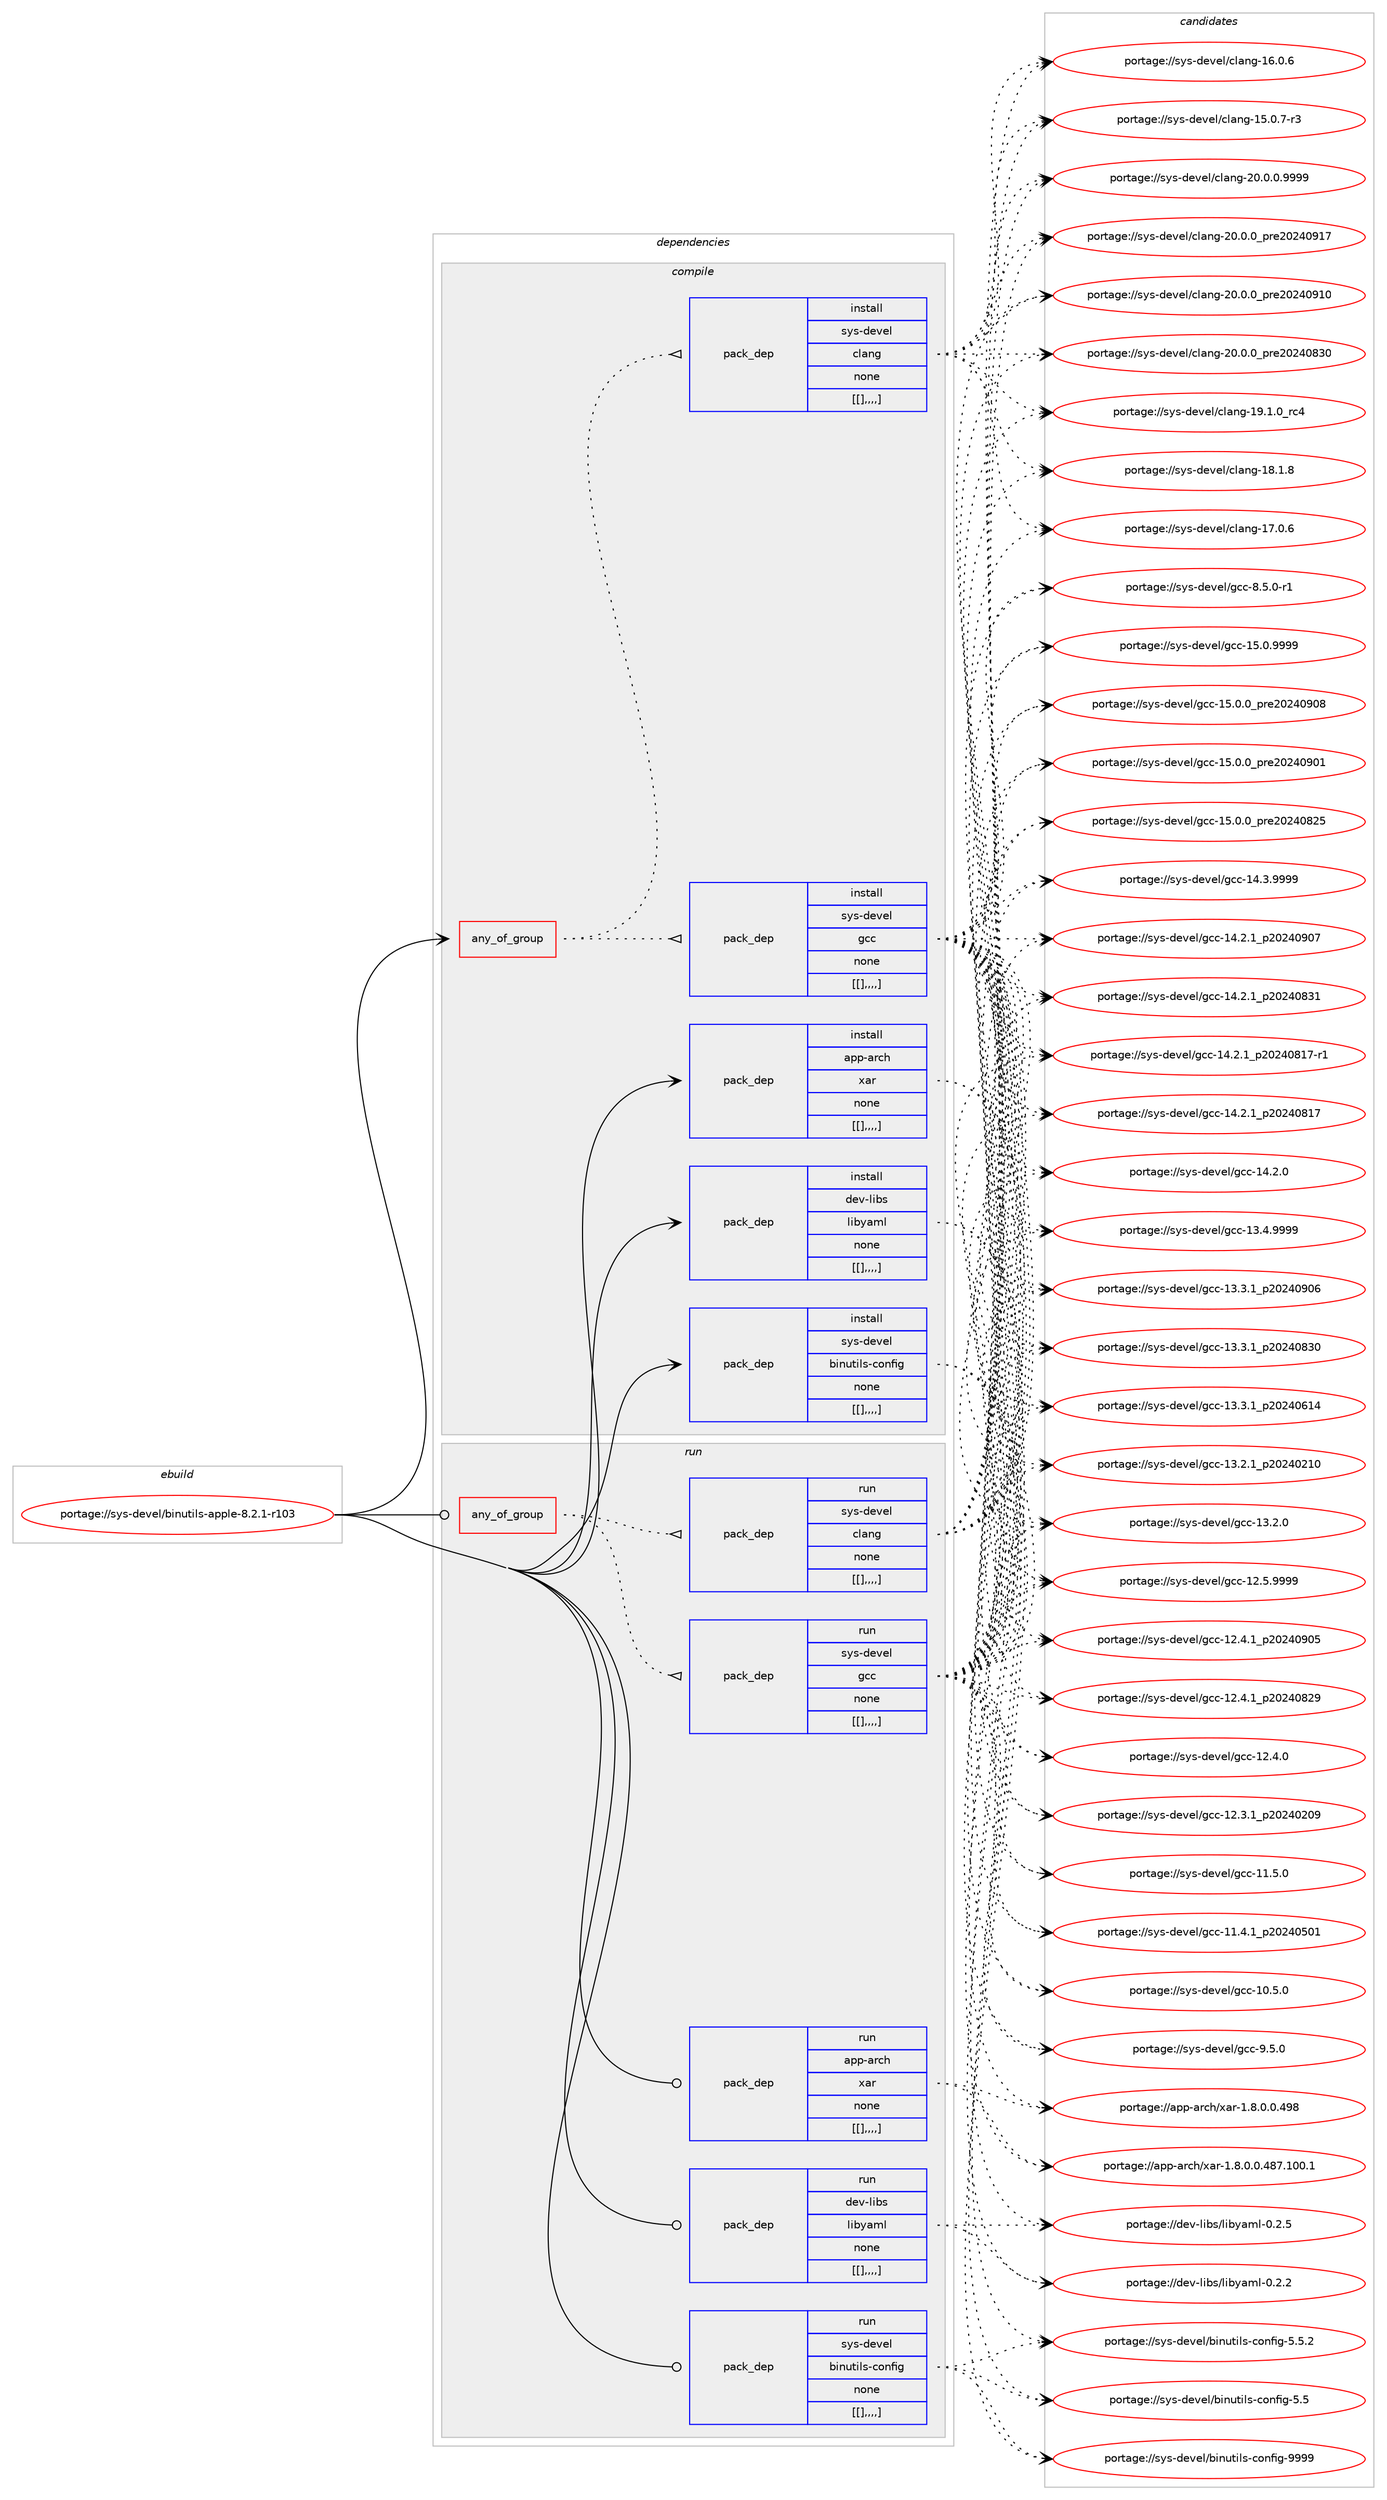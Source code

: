 digraph prolog {

# *************
# Graph options
# *************

newrank=true;
concentrate=true;
compound=true;
graph [rankdir=LR,fontname=Helvetica,fontsize=10,ranksep=1.5];#, ranksep=2.5, nodesep=0.2];
edge  [arrowhead=vee];
node  [fontname=Helvetica,fontsize=10];

# **********
# The ebuild
# **********

subgraph cluster_leftcol {
color=gray;
label=<<i>ebuild</i>>;
id [label="portage://sys-devel/binutils-apple-8.2.1-r103", color=red, width=4, href="../sys-devel/binutils-apple-8.2.1-r103.svg"];
}

# ****************
# The dependencies
# ****************

subgraph cluster_midcol {
color=gray;
label=<<i>dependencies</i>>;
subgraph cluster_compile {
fillcolor="#eeeeee";
style=filled;
label=<<i>compile</i>>;
subgraph any2868 {
dependency449616 [label=<<TABLE BORDER="0" CELLBORDER="1" CELLSPACING="0" CELLPADDING="4"><TR><TD CELLPADDING="10">any_of_group</TD></TR></TABLE>>, shape=none, color=red];subgraph pack327346 {
dependency449617 [label=<<TABLE BORDER="0" CELLBORDER="1" CELLSPACING="0" CELLPADDING="4" WIDTH="220"><TR><TD ROWSPAN="6" CELLPADDING="30">pack_dep</TD></TR><TR><TD WIDTH="110">install</TD></TR><TR><TD>sys-devel</TD></TR><TR><TD>gcc</TD></TR><TR><TD>none</TD></TR><TR><TD>[[],,,,]</TD></TR></TABLE>>, shape=none, color=blue];
}
dependency449616:e -> dependency449617:w [weight=20,style="dotted",arrowhead="oinv"];
subgraph pack327347 {
dependency449618 [label=<<TABLE BORDER="0" CELLBORDER="1" CELLSPACING="0" CELLPADDING="4" WIDTH="220"><TR><TD ROWSPAN="6" CELLPADDING="30">pack_dep</TD></TR><TR><TD WIDTH="110">install</TD></TR><TR><TD>sys-devel</TD></TR><TR><TD>clang</TD></TR><TR><TD>none</TD></TR><TR><TD>[[],,,,]</TD></TR></TABLE>>, shape=none, color=blue];
}
dependency449616:e -> dependency449618:w [weight=20,style="dotted",arrowhead="oinv"];
}
id:e -> dependency449616:w [weight=20,style="solid",arrowhead="vee"];
subgraph pack327348 {
dependency449619 [label=<<TABLE BORDER="0" CELLBORDER="1" CELLSPACING="0" CELLPADDING="4" WIDTH="220"><TR><TD ROWSPAN="6" CELLPADDING="30">pack_dep</TD></TR><TR><TD WIDTH="110">install</TD></TR><TR><TD>app-arch</TD></TR><TR><TD>xar</TD></TR><TR><TD>none</TD></TR><TR><TD>[[],,,,]</TD></TR></TABLE>>, shape=none, color=blue];
}
id:e -> dependency449619:w [weight=20,style="solid",arrowhead="vee"];
subgraph pack327349 {
dependency449620 [label=<<TABLE BORDER="0" CELLBORDER="1" CELLSPACING="0" CELLPADDING="4" WIDTH="220"><TR><TD ROWSPAN="6" CELLPADDING="30">pack_dep</TD></TR><TR><TD WIDTH="110">install</TD></TR><TR><TD>dev-libs</TD></TR><TR><TD>libyaml</TD></TR><TR><TD>none</TD></TR><TR><TD>[[],,,,]</TD></TR></TABLE>>, shape=none, color=blue];
}
id:e -> dependency449620:w [weight=20,style="solid",arrowhead="vee"];
subgraph pack327350 {
dependency449621 [label=<<TABLE BORDER="0" CELLBORDER="1" CELLSPACING="0" CELLPADDING="4" WIDTH="220"><TR><TD ROWSPAN="6" CELLPADDING="30">pack_dep</TD></TR><TR><TD WIDTH="110">install</TD></TR><TR><TD>sys-devel</TD></TR><TR><TD>binutils-config</TD></TR><TR><TD>none</TD></TR><TR><TD>[[],,,,]</TD></TR></TABLE>>, shape=none, color=blue];
}
id:e -> dependency449621:w [weight=20,style="solid",arrowhead="vee"];
}
subgraph cluster_compileandrun {
fillcolor="#eeeeee";
style=filled;
label=<<i>compile and run</i>>;
}
subgraph cluster_run {
fillcolor="#eeeeee";
style=filled;
label=<<i>run</i>>;
subgraph any2869 {
dependency449622 [label=<<TABLE BORDER="0" CELLBORDER="1" CELLSPACING="0" CELLPADDING="4"><TR><TD CELLPADDING="10">any_of_group</TD></TR></TABLE>>, shape=none, color=red];subgraph pack327351 {
dependency449623 [label=<<TABLE BORDER="0" CELLBORDER="1" CELLSPACING="0" CELLPADDING="4" WIDTH="220"><TR><TD ROWSPAN="6" CELLPADDING="30">pack_dep</TD></TR><TR><TD WIDTH="110">run</TD></TR><TR><TD>sys-devel</TD></TR><TR><TD>gcc</TD></TR><TR><TD>none</TD></TR><TR><TD>[[],,,,]</TD></TR></TABLE>>, shape=none, color=blue];
}
dependency449622:e -> dependency449623:w [weight=20,style="dotted",arrowhead="oinv"];
subgraph pack327352 {
dependency449624 [label=<<TABLE BORDER="0" CELLBORDER="1" CELLSPACING="0" CELLPADDING="4" WIDTH="220"><TR><TD ROWSPAN="6" CELLPADDING="30">pack_dep</TD></TR><TR><TD WIDTH="110">run</TD></TR><TR><TD>sys-devel</TD></TR><TR><TD>clang</TD></TR><TR><TD>none</TD></TR><TR><TD>[[],,,,]</TD></TR></TABLE>>, shape=none, color=blue];
}
dependency449622:e -> dependency449624:w [weight=20,style="dotted",arrowhead="oinv"];
}
id:e -> dependency449622:w [weight=20,style="solid",arrowhead="odot"];
subgraph pack327353 {
dependency449625 [label=<<TABLE BORDER="0" CELLBORDER="1" CELLSPACING="0" CELLPADDING="4" WIDTH="220"><TR><TD ROWSPAN="6" CELLPADDING="30">pack_dep</TD></TR><TR><TD WIDTH="110">run</TD></TR><TR><TD>app-arch</TD></TR><TR><TD>xar</TD></TR><TR><TD>none</TD></TR><TR><TD>[[],,,,]</TD></TR></TABLE>>, shape=none, color=blue];
}
id:e -> dependency449625:w [weight=20,style="solid",arrowhead="odot"];
subgraph pack327354 {
dependency449626 [label=<<TABLE BORDER="0" CELLBORDER="1" CELLSPACING="0" CELLPADDING="4" WIDTH="220"><TR><TD ROWSPAN="6" CELLPADDING="30">pack_dep</TD></TR><TR><TD WIDTH="110">run</TD></TR><TR><TD>dev-libs</TD></TR><TR><TD>libyaml</TD></TR><TR><TD>none</TD></TR><TR><TD>[[],,,,]</TD></TR></TABLE>>, shape=none, color=blue];
}
id:e -> dependency449626:w [weight=20,style="solid",arrowhead="odot"];
subgraph pack327355 {
dependency449627 [label=<<TABLE BORDER="0" CELLBORDER="1" CELLSPACING="0" CELLPADDING="4" WIDTH="220"><TR><TD ROWSPAN="6" CELLPADDING="30">pack_dep</TD></TR><TR><TD WIDTH="110">run</TD></TR><TR><TD>sys-devel</TD></TR><TR><TD>binutils-config</TD></TR><TR><TD>none</TD></TR><TR><TD>[[],,,,]</TD></TR></TABLE>>, shape=none, color=blue];
}
id:e -> dependency449627:w [weight=20,style="solid",arrowhead="odot"];
}
}

# **************
# The candidates
# **************

subgraph cluster_choices {
rank=same;
color=gray;
label=<<i>candidates</i>>;

subgraph choice327346 {
color=black;
nodesep=1;
choice1151211154510010111810110847103999945495346484657575757 [label="portage://sys-devel/gcc-15.0.9999", color=red, width=4,href="../sys-devel/gcc-15.0.9999.svg"];
choice1151211154510010111810110847103999945495346484648951121141015048505248574856 [label="portage://sys-devel/gcc-15.0.0_pre20240908", color=red, width=4,href="../sys-devel/gcc-15.0.0_pre20240908.svg"];
choice1151211154510010111810110847103999945495346484648951121141015048505248574849 [label="portage://sys-devel/gcc-15.0.0_pre20240901", color=red, width=4,href="../sys-devel/gcc-15.0.0_pre20240901.svg"];
choice1151211154510010111810110847103999945495346484648951121141015048505248565053 [label="portage://sys-devel/gcc-15.0.0_pre20240825", color=red, width=4,href="../sys-devel/gcc-15.0.0_pre20240825.svg"];
choice1151211154510010111810110847103999945495246514657575757 [label="portage://sys-devel/gcc-14.3.9999", color=red, width=4,href="../sys-devel/gcc-14.3.9999.svg"];
choice1151211154510010111810110847103999945495246504649951125048505248574855 [label="portage://sys-devel/gcc-14.2.1_p20240907", color=red, width=4,href="../sys-devel/gcc-14.2.1_p20240907.svg"];
choice1151211154510010111810110847103999945495246504649951125048505248565149 [label="portage://sys-devel/gcc-14.2.1_p20240831", color=red, width=4,href="../sys-devel/gcc-14.2.1_p20240831.svg"];
choice11512111545100101118101108471039999454952465046499511250485052485649554511449 [label="portage://sys-devel/gcc-14.2.1_p20240817-r1", color=red, width=4,href="../sys-devel/gcc-14.2.1_p20240817-r1.svg"];
choice1151211154510010111810110847103999945495246504649951125048505248564955 [label="portage://sys-devel/gcc-14.2.1_p20240817", color=red, width=4,href="../sys-devel/gcc-14.2.1_p20240817.svg"];
choice1151211154510010111810110847103999945495246504648 [label="portage://sys-devel/gcc-14.2.0", color=red, width=4,href="../sys-devel/gcc-14.2.0.svg"];
choice1151211154510010111810110847103999945495146524657575757 [label="portage://sys-devel/gcc-13.4.9999", color=red, width=4,href="../sys-devel/gcc-13.4.9999.svg"];
choice1151211154510010111810110847103999945495146514649951125048505248574854 [label="portage://sys-devel/gcc-13.3.1_p20240906", color=red, width=4,href="../sys-devel/gcc-13.3.1_p20240906.svg"];
choice1151211154510010111810110847103999945495146514649951125048505248565148 [label="portage://sys-devel/gcc-13.3.1_p20240830", color=red, width=4,href="../sys-devel/gcc-13.3.1_p20240830.svg"];
choice1151211154510010111810110847103999945495146514649951125048505248544952 [label="portage://sys-devel/gcc-13.3.1_p20240614", color=red, width=4,href="../sys-devel/gcc-13.3.1_p20240614.svg"];
choice1151211154510010111810110847103999945495146504649951125048505248504948 [label="portage://sys-devel/gcc-13.2.1_p20240210", color=red, width=4,href="../sys-devel/gcc-13.2.1_p20240210.svg"];
choice1151211154510010111810110847103999945495146504648 [label="portage://sys-devel/gcc-13.2.0", color=red, width=4,href="../sys-devel/gcc-13.2.0.svg"];
choice1151211154510010111810110847103999945495046534657575757 [label="portage://sys-devel/gcc-12.5.9999", color=red, width=4,href="../sys-devel/gcc-12.5.9999.svg"];
choice1151211154510010111810110847103999945495046524649951125048505248574853 [label="portage://sys-devel/gcc-12.4.1_p20240905", color=red, width=4,href="../sys-devel/gcc-12.4.1_p20240905.svg"];
choice1151211154510010111810110847103999945495046524649951125048505248565057 [label="portage://sys-devel/gcc-12.4.1_p20240829", color=red, width=4,href="../sys-devel/gcc-12.4.1_p20240829.svg"];
choice1151211154510010111810110847103999945495046524648 [label="portage://sys-devel/gcc-12.4.0", color=red, width=4,href="../sys-devel/gcc-12.4.0.svg"];
choice1151211154510010111810110847103999945495046514649951125048505248504857 [label="portage://sys-devel/gcc-12.3.1_p20240209", color=red, width=4,href="../sys-devel/gcc-12.3.1_p20240209.svg"];
choice1151211154510010111810110847103999945494946534648 [label="portage://sys-devel/gcc-11.5.0", color=red, width=4,href="../sys-devel/gcc-11.5.0.svg"];
choice1151211154510010111810110847103999945494946524649951125048505248534849 [label="portage://sys-devel/gcc-11.4.1_p20240501", color=red, width=4,href="../sys-devel/gcc-11.4.1_p20240501.svg"];
choice1151211154510010111810110847103999945494846534648 [label="portage://sys-devel/gcc-10.5.0", color=red, width=4,href="../sys-devel/gcc-10.5.0.svg"];
choice11512111545100101118101108471039999455746534648 [label="portage://sys-devel/gcc-9.5.0", color=red, width=4,href="../sys-devel/gcc-9.5.0.svg"];
choice115121115451001011181011084710399994556465346484511449 [label="portage://sys-devel/gcc-8.5.0-r1", color=red, width=4,href="../sys-devel/gcc-8.5.0-r1.svg"];
dependency449617:e -> choice1151211154510010111810110847103999945495346484657575757:w [style=dotted,weight="100"];
dependency449617:e -> choice1151211154510010111810110847103999945495346484648951121141015048505248574856:w [style=dotted,weight="100"];
dependency449617:e -> choice1151211154510010111810110847103999945495346484648951121141015048505248574849:w [style=dotted,weight="100"];
dependency449617:e -> choice1151211154510010111810110847103999945495346484648951121141015048505248565053:w [style=dotted,weight="100"];
dependency449617:e -> choice1151211154510010111810110847103999945495246514657575757:w [style=dotted,weight="100"];
dependency449617:e -> choice1151211154510010111810110847103999945495246504649951125048505248574855:w [style=dotted,weight="100"];
dependency449617:e -> choice1151211154510010111810110847103999945495246504649951125048505248565149:w [style=dotted,weight="100"];
dependency449617:e -> choice11512111545100101118101108471039999454952465046499511250485052485649554511449:w [style=dotted,weight="100"];
dependency449617:e -> choice1151211154510010111810110847103999945495246504649951125048505248564955:w [style=dotted,weight="100"];
dependency449617:e -> choice1151211154510010111810110847103999945495246504648:w [style=dotted,weight="100"];
dependency449617:e -> choice1151211154510010111810110847103999945495146524657575757:w [style=dotted,weight="100"];
dependency449617:e -> choice1151211154510010111810110847103999945495146514649951125048505248574854:w [style=dotted,weight="100"];
dependency449617:e -> choice1151211154510010111810110847103999945495146514649951125048505248565148:w [style=dotted,weight="100"];
dependency449617:e -> choice1151211154510010111810110847103999945495146514649951125048505248544952:w [style=dotted,weight="100"];
dependency449617:e -> choice1151211154510010111810110847103999945495146504649951125048505248504948:w [style=dotted,weight="100"];
dependency449617:e -> choice1151211154510010111810110847103999945495146504648:w [style=dotted,weight="100"];
dependency449617:e -> choice1151211154510010111810110847103999945495046534657575757:w [style=dotted,weight="100"];
dependency449617:e -> choice1151211154510010111810110847103999945495046524649951125048505248574853:w [style=dotted,weight="100"];
dependency449617:e -> choice1151211154510010111810110847103999945495046524649951125048505248565057:w [style=dotted,weight="100"];
dependency449617:e -> choice1151211154510010111810110847103999945495046524648:w [style=dotted,weight="100"];
dependency449617:e -> choice1151211154510010111810110847103999945495046514649951125048505248504857:w [style=dotted,weight="100"];
dependency449617:e -> choice1151211154510010111810110847103999945494946534648:w [style=dotted,weight="100"];
dependency449617:e -> choice1151211154510010111810110847103999945494946524649951125048505248534849:w [style=dotted,weight="100"];
dependency449617:e -> choice1151211154510010111810110847103999945494846534648:w [style=dotted,weight="100"];
dependency449617:e -> choice11512111545100101118101108471039999455746534648:w [style=dotted,weight="100"];
dependency449617:e -> choice115121115451001011181011084710399994556465346484511449:w [style=dotted,weight="100"];
}
subgraph choice327347 {
color=black;
nodesep=1;
choice11512111545100101118101108479910897110103455048464846484657575757 [label="portage://sys-devel/clang-20.0.0.9999", color=red, width=4,href="../sys-devel/clang-20.0.0.9999.svg"];
choice1151211154510010111810110847991089711010345504846484648951121141015048505248574955 [label="portage://sys-devel/clang-20.0.0_pre20240917", color=red, width=4,href="../sys-devel/clang-20.0.0_pre20240917.svg"];
choice1151211154510010111810110847991089711010345504846484648951121141015048505248574948 [label="portage://sys-devel/clang-20.0.0_pre20240910", color=red, width=4,href="../sys-devel/clang-20.0.0_pre20240910.svg"];
choice1151211154510010111810110847991089711010345504846484648951121141015048505248565148 [label="portage://sys-devel/clang-20.0.0_pre20240830", color=red, width=4,href="../sys-devel/clang-20.0.0_pre20240830.svg"];
choice1151211154510010111810110847991089711010345495746494648951149952 [label="portage://sys-devel/clang-19.1.0_rc4", color=red, width=4,href="../sys-devel/clang-19.1.0_rc4.svg"];
choice1151211154510010111810110847991089711010345495646494656 [label="portage://sys-devel/clang-18.1.8", color=red, width=4,href="../sys-devel/clang-18.1.8.svg"];
choice1151211154510010111810110847991089711010345495546484654 [label="portage://sys-devel/clang-17.0.6", color=red, width=4,href="../sys-devel/clang-17.0.6.svg"];
choice1151211154510010111810110847991089711010345495446484654 [label="portage://sys-devel/clang-16.0.6", color=red, width=4,href="../sys-devel/clang-16.0.6.svg"];
choice11512111545100101118101108479910897110103454953464846554511451 [label="portage://sys-devel/clang-15.0.7-r3", color=red, width=4,href="../sys-devel/clang-15.0.7-r3.svg"];
dependency449618:e -> choice11512111545100101118101108479910897110103455048464846484657575757:w [style=dotted,weight="100"];
dependency449618:e -> choice1151211154510010111810110847991089711010345504846484648951121141015048505248574955:w [style=dotted,weight="100"];
dependency449618:e -> choice1151211154510010111810110847991089711010345504846484648951121141015048505248574948:w [style=dotted,weight="100"];
dependency449618:e -> choice1151211154510010111810110847991089711010345504846484648951121141015048505248565148:w [style=dotted,weight="100"];
dependency449618:e -> choice1151211154510010111810110847991089711010345495746494648951149952:w [style=dotted,weight="100"];
dependency449618:e -> choice1151211154510010111810110847991089711010345495646494656:w [style=dotted,weight="100"];
dependency449618:e -> choice1151211154510010111810110847991089711010345495546484654:w [style=dotted,weight="100"];
dependency449618:e -> choice1151211154510010111810110847991089711010345495446484654:w [style=dotted,weight="100"];
dependency449618:e -> choice11512111545100101118101108479910897110103454953464846554511451:w [style=dotted,weight="100"];
}
subgraph choice327348 {
color=black;
nodesep=1;
choice971121124597114991044712097114454946564648464846525756 [label="portage://app-arch/xar-1.8.0.0.498", color=red, width=4,href="../app-arch/xar-1.8.0.0.498.svg"];
choice971121124597114991044712097114454946564648464846525655464948484649 [label="portage://app-arch/xar-1.8.0.0.487.100.1", color=red, width=4,href="../app-arch/xar-1.8.0.0.487.100.1.svg"];
dependency449619:e -> choice971121124597114991044712097114454946564648464846525756:w [style=dotted,weight="100"];
dependency449619:e -> choice971121124597114991044712097114454946564648464846525655464948484649:w [style=dotted,weight="100"];
}
subgraph choice327349 {
color=black;
nodesep=1;
choice1001011184510810598115471081059812197109108454846504653 [label="portage://dev-libs/libyaml-0.2.5", color=red, width=4,href="../dev-libs/libyaml-0.2.5.svg"];
choice1001011184510810598115471081059812197109108454846504650 [label="portage://dev-libs/libyaml-0.2.2", color=red, width=4,href="../dev-libs/libyaml-0.2.2.svg"];
dependency449620:e -> choice1001011184510810598115471081059812197109108454846504653:w [style=dotted,weight="100"];
dependency449620:e -> choice1001011184510810598115471081059812197109108454846504650:w [style=dotted,weight="100"];
}
subgraph choice327350 {
color=black;
nodesep=1;
choice11512111545100101118101108479810511011711610510811545991111101021051034557575757 [label="portage://sys-devel/binutils-config-9999", color=red, width=4,href="../sys-devel/binutils-config-9999.svg"];
choice1151211154510010111810110847981051101171161051081154599111110102105103455346534650 [label="portage://sys-devel/binutils-config-5.5.2", color=red, width=4,href="../sys-devel/binutils-config-5.5.2.svg"];
choice115121115451001011181011084798105110117116105108115459911111010210510345534653 [label="portage://sys-devel/binutils-config-5.5", color=red, width=4,href="../sys-devel/binutils-config-5.5.svg"];
dependency449621:e -> choice11512111545100101118101108479810511011711610510811545991111101021051034557575757:w [style=dotted,weight="100"];
dependency449621:e -> choice1151211154510010111810110847981051101171161051081154599111110102105103455346534650:w [style=dotted,weight="100"];
dependency449621:e -> choice115121115451001011181011084798105110117116105108115459911111010210510345534653:w [style=dotted,weight="100"];
}
subgraph choice327351 {
color=black;
nodesep=1;
choice1151211154510010111810110847103999945495346484657575757 [label="portage://sys-devel/gcc-15.0.9999", color=red, width=4,href="../sys-devel/gcc-15.0.9999.svg"];
choice1151211154510010111810110847103999945495346484648951121141015048505248574856 [label="portage://sys-devel/gcc-15.0.0_pre20240908", color=red, width=4,href="../sys-devel/gcc-15.0.0_pre20240908.svg"];
choice1151211154510010111810110847103999945495346484648951121141015048505248574849 [label="portage://sys-devel/gcc-15.0.0_pre20240901", color=red, width=4,href="../sys-devel/gcc-15.0.0_pre20240901.svg"];
choice1151211154510010111810110847103999945495346484648951121141015048505248565053 [label="portage://sys-devel/gcc-15.0.0_pre20240825", color=red, width=4,href="../sys-devel/gcc-15.0.0_pre20240825.svg"];
choice1151211154510010111810110847103999945495246514657575757 [label="portage://sys-devel/gcc-14.3.9999", color=red, width=4,href="../sys-devel/gcc-14.3.9999.svg"];
choice1151211154510010111810110847103999945495246504649951125048505248574855 [label="portage://sys-devel/gcc-14.2.1_p20240907", color=red, width=4,href="../sys-devel/gcc-14.2.1_p20240907.svg"];
choice1151211154510010111810110847103999945495246504649951125048505248565149 [label="portage://sys-devel/gcc-14.2.1_p20240831", color=red, width=4,href="../sys-devel/gcc-14.2.1_p20240831.svg"];
choice11512111545100101118101108471039999454952465046499511250485052485649554511449 [label="portage://sys-devel/gcc-14.2.1_p20240817-r1", color=red, width=4,href="../sys-devel/gcc-14.2.1_p20240817-r1.svg"];
choice1151211154510010111810110847103999945495246504649951125048505248564955 [label="portage://sys-devel/gcc-14.2.1_p20240817", color=red, width=4,href="../sys-devel/gcc-14.2.1_p20240817.svg"];
choice1151211154510010111810110847103999945495246504648 [label="portage://sys-devel/gcc-14.2.0", color=red, width=4,href="../sys-devel/gcc-14.2.0.svg"];
choice1151211154510010111810110847103999945495146524657575757 [label="portage://sys-devel/gcc-13.4.9999", color=red, width=4,href="../sys-devel/gcc-13.4.9999.svg"];
choice1151211154510010111810110847103999945495146514649951125048505248574854 [label="portage://sys-devel/gcc-13.3.1_p20240906", color=red, width=4,href="../sys-devel/gcc-13.3.1_p20240906.svg"];
choice1151211154510010111810110847103999945495146514649951125048505248565148 [label="portage://sys-devel/gcc-13.3.1_p20240830", color=red, width=4,href="../sys-devel/gcc-13.3.1_p20240830.svg"];
choice1151211154510010111810110847103999945495146514649951125048505248544952 [label="portage://sys-devel/gcc-13.3.1_p20240614", color=red, width=4,href="../sys-devel/gcc-13.3.1_p20240614.svg"];
choice1151211154510010111810110847103999945495146504649951125048505248504948 [label="portage://sys-devel/gcc-13.2.1_p20240210", color=red, width=4,href="../sys-devel/gcc-13.2.1_p20240210.svg"];
choice1151211154510010111810110847103999945495146504648 [label="portage://sys-devel/gcc-13.2.0", color=red, width=4,href="../sys-devel/gcc-13.2.0.svg"];
choice1151211154510010111810110847103999945495046534657575757 [label="portage://sys-devel/gcc-12.5.9999", color=red, width=4,href="../sys-devel/gcc-12.5.9999.svg"];
choice1151211154510010111810110847103999945495046524649951125048505248574853 [label="portage://sys-devel/gcc-12.4.1_p20240905", color=red, width=4,href="../sys-devel/gcc-12.4.1_p20240905.svg"];
choice1151211154510010111810110847103999945495046524649951125048505248565057 [label="portage://sys-devel/gcc-12.4.1_p20240829", color=red, width=4,href="../sys-devel/gcc-12.4.1_p20240829.svg"];
choice1151211154510010111810110847103999945495046524648 [label="portage://sys-devel/gcc-12.4.0", color=red, width=4,href="../sys-devel/gcc-12.4.0.svg"];
choice1151211154510010111810110847103999945495046514649951125048505248504857 [label="portage://sys-devel/gcc-12.3.1_p20240209", color=red, width=4,href="../sys-devel/gcc-12.3.1_p20240209.svg"];
choice1151211154510010111810110847103999945494946534648 [label="portage://sys-devel/gcc-11.5.0", color=red, width=4,href="../sys-devel/gcc-11.5.0.svg"];
choice1151211154510010111810110847103999945494946524649951125048505248534849 [label="portage://sys-devel/gcc-11.4.1_p20240501", color=red, width=4,href="../sys-devel/gcc-11.4.1_p20240501.svg"];
choice1151211154510010111810110847103999945494846534648 [label="portage://sys-devel/gcc-10.5.0", color=red, width=4,href="../sys-devel/gcc-10.5.0.svg"];
choice11512111545100101118101108471039999455746534648 [label="portage://sys-devel/gcc-9.5.0", color=red, width=4,href="../sys-devel/gcc-9.5.0.svg"];
choice115121115451001011181011084710399994556465346484511449 [label="portage://sys-devel/gcc-8.5.0-r1", color=red, width=4,href="../sys-devel/gcc-8.5.0-r1.svg"];
dependency449623:e -> choice1151211154510010111810110847103999945495346484657575757:w [style=dotted,weight="100"];
dependency449623:e -> choice1151211154510010111810110847103999945495346484648951121141015048505248574856:w [style=dotted,weight="100"];
dependency449623:e -> choice1151211154510010111810110847103999945495346484648951121141015048505248574849:w [style=dotted,weight="100"];
dependency449623:e -> choice1151211154510010111810110847103999945495346484648951121141015048505248565053:w [style=dotted,weight="100"];
dependency449623:e -> choice1151211154510010111810110847103999945495246514657575757:w [style=dotted,weight="100"];
dependency449623:e -> choice1151211154510010111810110847103999945495246504649951125048505248574855:w [style=dotted,weight="100"];
dependency449623:e -> choice1151211154510010111810110847103999945495246504649951125048505248565149:w [style=dotted,weight="100"];
dependency449623:e -> choice11512111545100101118101108471039999454952465046499511250485052485649554511449:w [style=dotted,weight="100"];
dependency449623:e -> choice1151211154510010111810110847103999945495246504649951125048505248564955:w [style=dotted,weight="100"];
dependency449623:e -> choice1151211154510010111810110847103999945495246504648:w [style=dotted,weight="100"];
dependency449623:e -> choice1151211154510010111810110847103999945495146524657575757:w [style=dotted,weight="100"];
dependency449623:e -> choice1151211154510010111810110847103999945495146514649951125048505248574854:w [style=dotted,weight="100"];
dependency449623:e -> choice1151211154510010111810110847103999945495146514649951125048505248565148:w [style=dotted,weight="100"];
dependency449623:e -> choice1151211154510010111810110847103999945495146514649951125048505248544952:w [style=dotted,weight="100"];
dependency449623:e -> choice1151211154510010111810110847103999945495146504649951125048505248504948:w [style=dotted,weight="100"];
dependency449623:e -> choice1151211154510010111810110847103999945495146504648:w [style=dotted,weight="100"];
dependency449623:e -> choice1151211154510010111810110847103999945495046534657575757:w [style=dotted,weight="100"];
dependency449623:e -> choice1151211154510010111810110847103999945495046524649951125048505248574853:w [style=dotted,weight="100"];
dependency449623:e -> choice1151211154510010111810110847103999945495046524649951125048505248565057:w [style=dotted,weight="100"];
dependency449623:e -> choice1151211154510010111810110847103999945495046524648:w [style=dotted,weight="100"];
dependency449623:e -> choice1151211154510010111810110847103999945495046514649951125048505248504857:w [style=dotted,weight="100"];
dependency449623:e -> choice1151211154510010111810110847103999945494946534648:w [style=dotted,weight="100"];
dependency449623:e -> choice1151211154510010111810110847103999945494946524649951125048505248534849:w [style=dotted,weight="100"];
dependency449623:e -> choice1151211154510010111810110847103999945494846534648:w [style=dotted,weight="100"];
dependency449623:e -> choice11512111545100101118101108471039999455746534648:w [style=dotted,weight="100"];
dependency449623:e -> choice115121115451001011181011084710399994556465346484511449:w [style=dotted,weight="100"];
}
subgraph choice327352 {
color=black;
nodesep=1;
choice11512111545100101118101108479910897110103455048464846484657575757 [label="portage://sys-devel/clang-20.0.0.9999", color=red, width=4,href="../sys-devel/clang-20.0.0.9999.svg"];
choice1151211154510010111810110847991089711010345504846484648951121141015048505248574955 [label="portage://sys-devel/clang-20.0.0_pre20240917", color=red, width=4,href="../sys-devel/clang-20.0.0_pre20240917.svg"];
choice1151211154510010111810110847991089711010345504846484648951121141015048505248574948 [label="portage://sys-devel/clang-20.0.0_pre20240910", color=red, width=4,href="../sys-devel/clang-20.0.0_pre20240910.svg"];
choice1151211154510010111810110847991089711010345504846484648951121141015048505248565148 [label="portage://sys-devel/clang-20.0.0_pre20240830", color=red, width=4,href="../sys-devel/clang-20.0.0_pre20240830.svg"];
choice1151211154510010111810110847991089711010345495746494648951149952 [label="portage://sys-devel/clang-19.1.0_rc4", color=red, width=4,href="../sys-devel/clang-19.1.0_rc4.svg"];
choice1151211154510010111810110847991089711010345495646494656 [label="portage://sys-devel/clang-18.1.8", color=red, width=4,href="../sys-devel/clang-18.1.8.svg"];
choice1151211154510010111810110847991089711010345495546484654 [label="portage://sys-devel/clang-17.0.6", color=red, width=4,href="../sys-devel/clang-17.0.6.svg"];
choice1151211154510010111810110847991089711010345495446484654 [label="portage://sys-devel/clang-16.0.6", color=red, width=4,href="../sys-devel/clang-16.0.6.svg"];
choice11512111545100101118101108479910897110103454953464846554511451 [label="portage://sys-devel/clang-15.0.7-r3", color=red, width=4,href="../sys-devel/clang-15.0.7-r3.svg"];
dependency449624:e -> choice11512111545100101118101108479910897110103455048464846484657575757:w [style=dotted,weight="100"];
dependency449624:e -> choice1151211154510010111810110847991089711010345504846484648951121141015048505248574955:w [style=dotted,weight="100"];
dependency449624:e -> choice1151211154510010111810110847991089711010345504846484648951121141015048505248574948:w [style=dotted,weight="100"];
dependency449624:e -> choice1151211154510010111810110847991089711010345504846484648951121141015048505248565148:w [style=dotted,weight="100"];
dependency449624:e -> choice1151211154510010111810110847991089711010345495746494648951149952:w [style=dotted,weight="100"];
dependency449624:e -> choice1151211154510010111810110847991089711010345495646494656:w [style=dotted,weight="100"];
dependency449624:e -> choice1151211154510010111810110847991089711010345495546484654:w [style=dotted,weight="100"];
dependency449624:e -> choice1151211154510010111810110847991089711010345495446484654:w [style=dotted,weight="100"];
dependency449624:e -> choice11512111545100101118101108479910897110103454953464846554511451:w [style=dotted,weight="100"];
}
subgraph choice327353 {
color=black;
nodesep=1;
choice971121124597114991044712097114454946564648464846525756 [label="portage://app-arch/xar-1.8.0.0.498", color=red, width=4,href="../app-arch/xar-1.8.0.0.498.svg"];
choice971121124597114991044712097114454946564648464846525655464948484649 [label="portage://app-arch/xar-1.8.0.0.487.100.1", color=red, width=4,href="../app-arch/xar-1.8.0.0.487.100.1.svg"];
dependency449625:e -> choice971121124597114991044712097114454946564648464846525756:w [style=dotted,weight="100"];
dependency449625:e -> choice971121124597114991044712097114454946564648464846525655464948484649:w [style=dotted,weight="100"];
}
subgraph choice327354 {
color=black;
nodesep=1;
choice1001011184510810598115471081059812197109108454846504653 [label="portage://dev-libs/libyaml-0.2.5", color=red, width=4,href="../dev-libs/libyaml-0.2.5.svg"];
choice1001011184510810598115471081059812197109108454846504650 [label="portage://dev-libs/libyaml-0.2.2", color=red, width=4,href="../dev-libs/libyaml-0.2.2.svg"];
dependency449626:e -> choice1001011184510810598115471081059812197109108454846504653:w [style=dotted,weight="100"];
dependency449626:e -> choice1001011184510810598115471081059812197109108454846504650:w [style=dotted,weight="100"];
}
subgraph choice327355 {
color=black;
nodesep=1;
choice11512111545100101118101108479810511011711610510811545991111101021051034557575757 [label="portage://sys-devel/binutils-config-9999", color=red, width=4,href="../sys-devel/binutils-config-9999.svg"];
choice1151211154510010111810110847981051101171161051081154599111110102105103455346534650 [label="portage://sys-devel/binutils-config-5.5.2", color=red, width=4,href="../sys-devel/binutils-config-5.5.2.svg"];
choice115121115451001011181011084798105110117116105108115459911111010210510345534653 [label="portage://sys-devel/binutils-config-5.5", color=red, width=4,href="../sys-devel/binutils-config-5.5.svg"];
dependency449627:e -> choice11512111545100101118101108479810511011711610510811545991111101021051034557575757:w [style=dotted,weight="100"];
dependency449627:e -> choice1151211154510010111810110847981051101171161051081154599111110102105103455346534650:w [style=dotted,weight="100"];
dependency449627:e -> choice115121115451001011181011084798105110117116105108115459911111010210510345534653:w [style=dotted,weight="100"];
}
}

}
